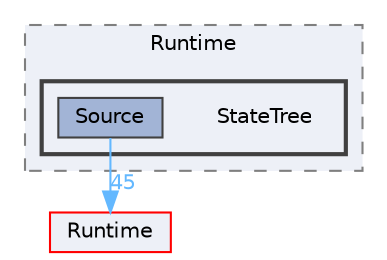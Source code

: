 digraph "StateTree"
{
 // INTERACTIVE_SVG=YES
 // LATEX_PDF_SIZE
  bgcolor="transparent";
  edge [fontname=Helvetica,fontsize=10,labelfontname=Helvetica,labelfontsize=10];
  node [fontname=Helvetica,fontsize=10,shape=box,height=0.2,width=0.4];
  compound=true
  subgraph clusterdir_a60e1ce30f7313164a0e11a69cddad56 {
    graph [ bgcolor="#edf0f7", pencolor="grey50", label="Runtime", fontname=Helvetica,fontsize=10 style="filled,dashed", URL="dir_a60e1ce30f7313164a0e11a69cddad56.html",tooltip=""]
  subgraph clusterdir_0d1d82ad3fdf1a07933decc3c07c63dc {
    graph [ bgcolor="#edf0f7", pencolor="grey25", label="", fontname=Helvetica,fontsize=10 style="filled,bold", URL="dir_0d1d82ad3fdf1a07933decc3c07c63dc.html",tooltip=""]
    dir_0d1d82ad3fdf1a07933decc3c07c63dc [shape=plaintext, label="StateTree"];
  dir_c12e8973772f7457df7c8aab44f28486 [label="Source", fillcolor="#a2b4d6", color="grey25", style="filled", URL="dir_c12e8973772f7457df7c8aab44f28486.html",tooltip=""];
  }
  }
  dir_7536b172fbd480bfd146a1b1acd6856b [label="Runtime", fillcolor="#edf0f7", color="red", style="filled", URL="dir_7536b172fbd480bfd146a1b1acd6856b.html",tooltip=""];
  dir_c12e8973772f7457df7c8aab44f28486->dir_7536b172fbd480bfd146a1b1acd6856b [headlabel="45", labeldistance=1.5 headhref="dir_001121_000984.html" href="dir_001121_000984.html" color="steelblue1" fontcolor="steelblue1"];
}
